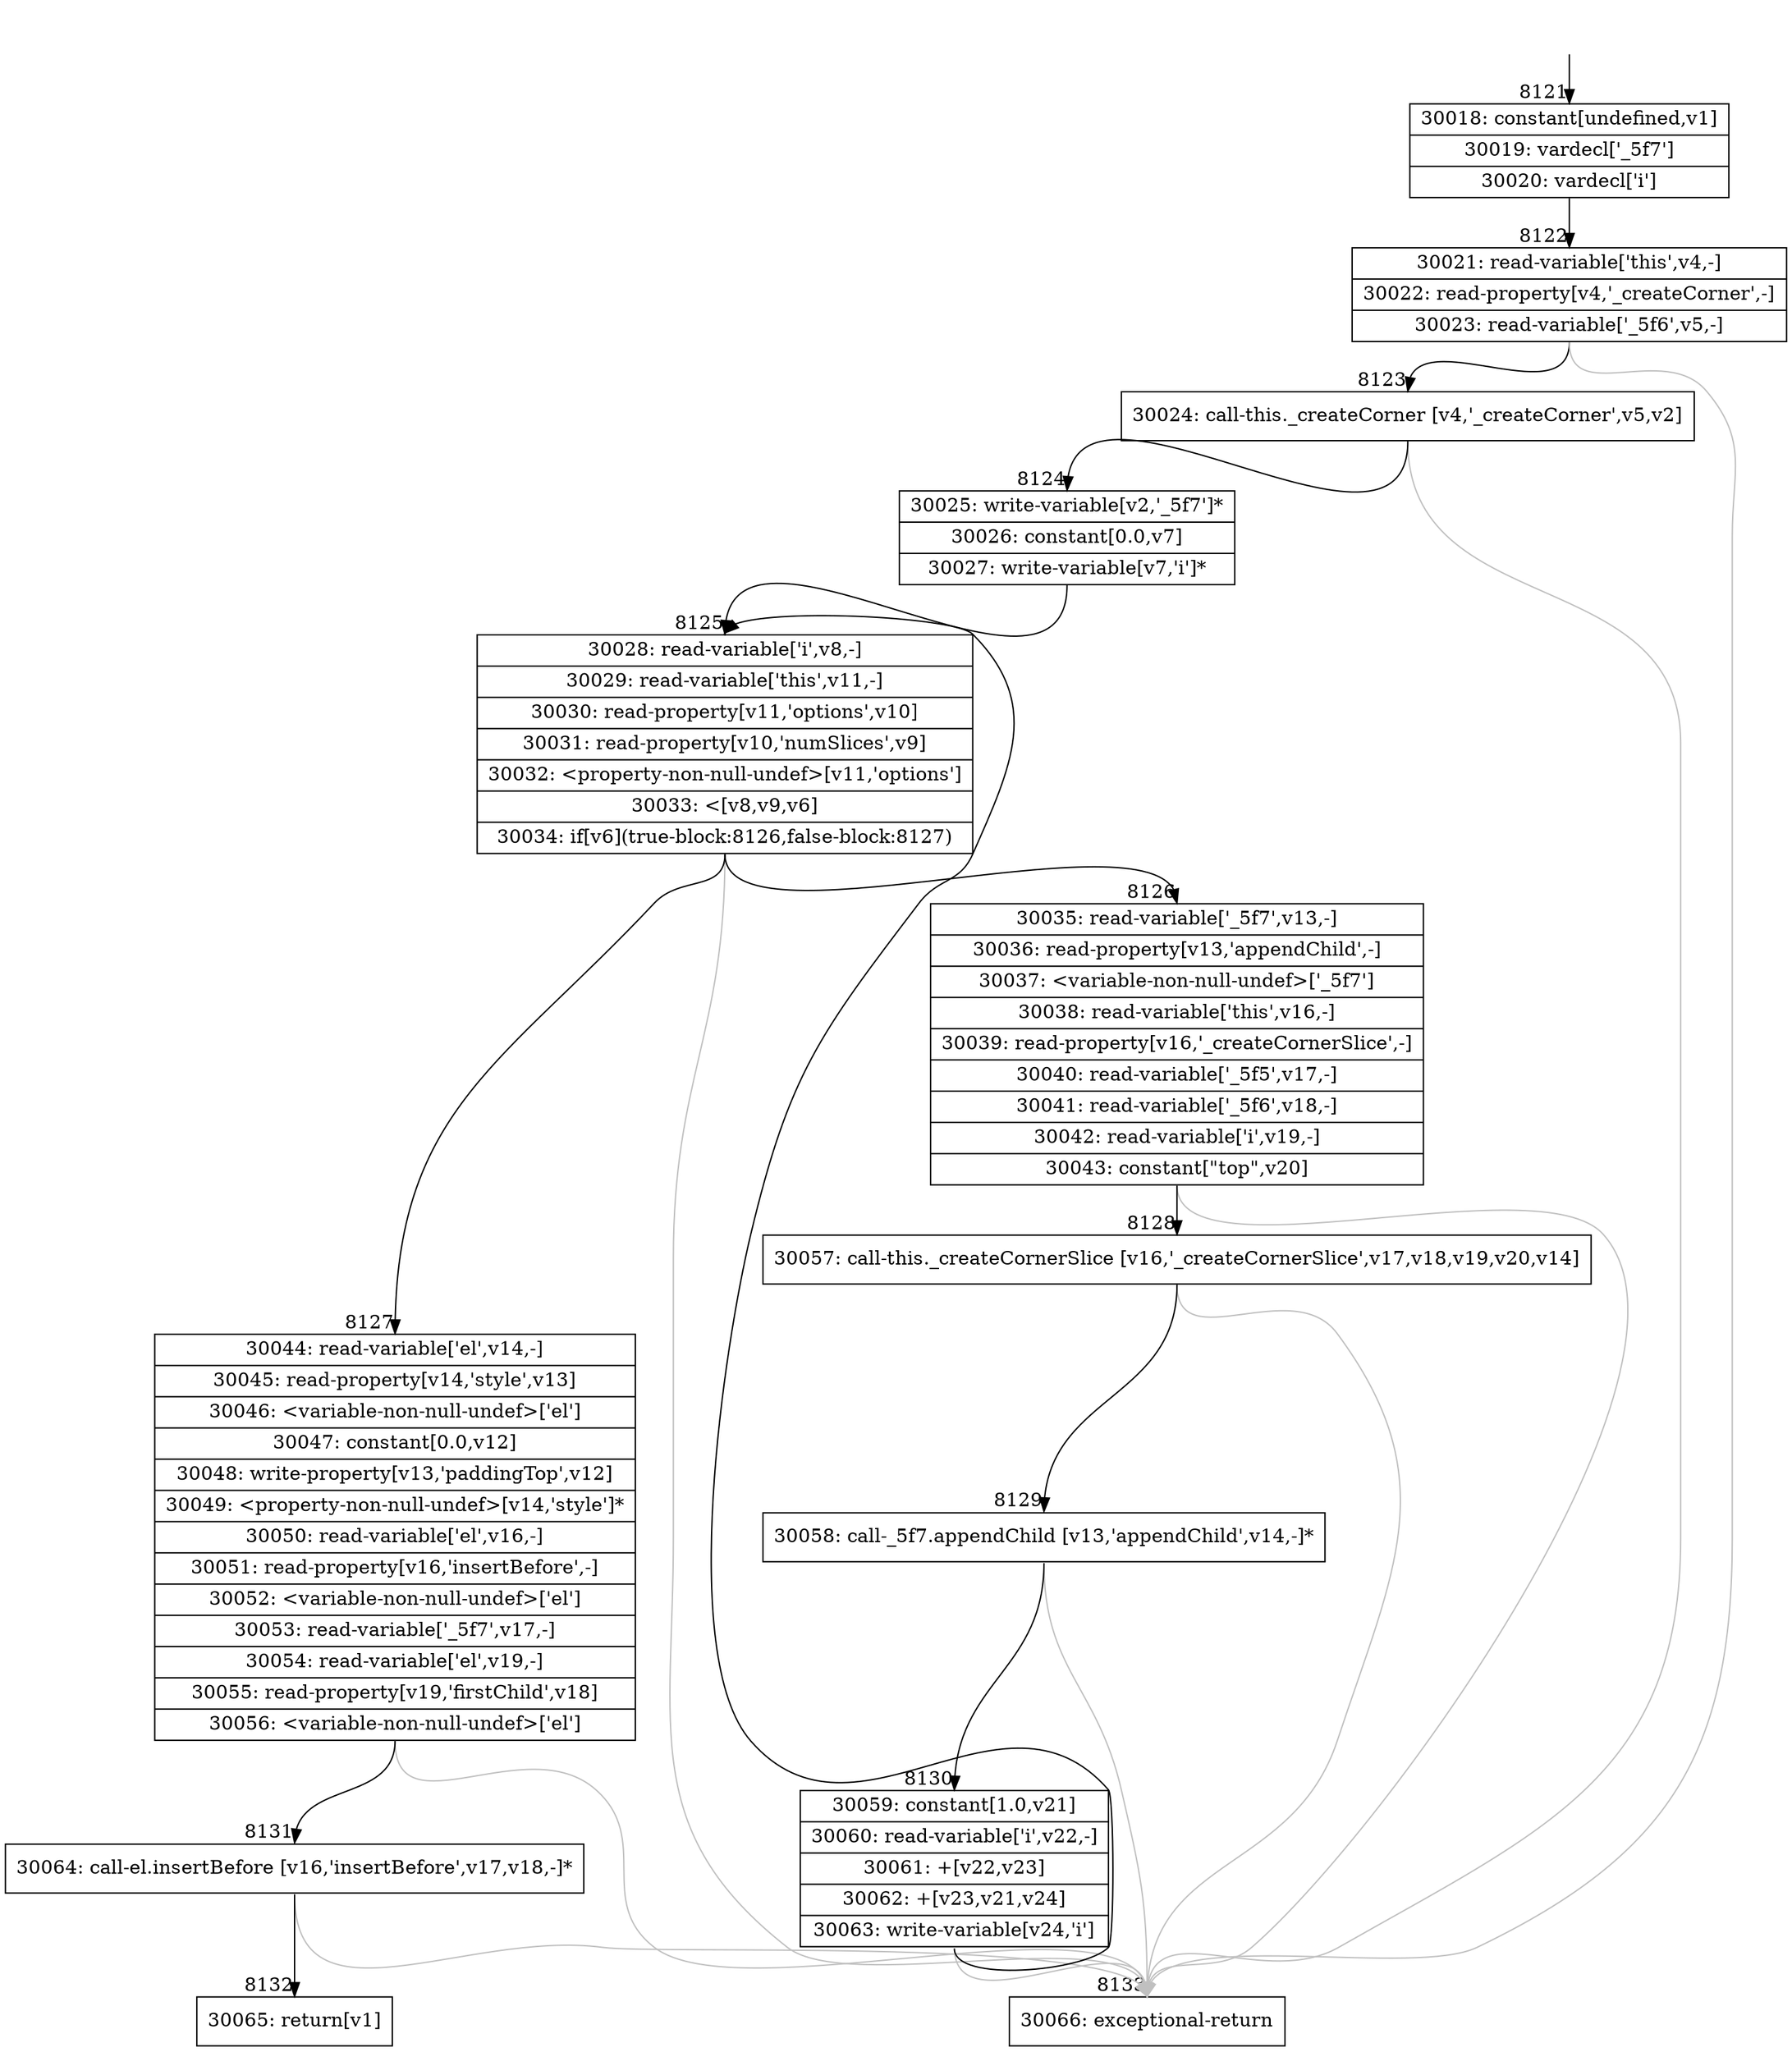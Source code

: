 digraph {
rankdir="TD"
BB_entry534[shape=none,label=""];
BB_entry534 -> BB8121 [tailport=s, headport=n, headlabel="    8121"]
BB8121 [shape=record label="{30018: constant[undefined,v1]|30019: vardecl['_5f7']|30020: vardecl['i']}" ] 
BB8121 -> BB8122 [tailport=s, headport=n, headlabel="      8122"]
BB8122 [shape=record label="{30021: read-variable['this',v4,-]|30022: read-property[v4,'_createCorner',-]|30023: read-variable['_5f6',v5,-]}" ] 
BB8122 -> BB8123 [tailport=s, headport=n, headlabel="      8123"]
BB8122 -> BB8133 [tailport=s, headport=n, color=gray, headlabel="      8133"]
BB8123 [shape=record label="{30024: call-this._createCorner [v4,'_createCorner',v5,v2]}" ] 
BB8123 -> BB8124 [tailport=s, headport=n, headlabel="      8124"]
BB8123 -> BB8133 [tailport=s, headport=n, color=gray]
BB8124 [shape=record label="{30025: write-variable[v2,'_5f7']*|30026: constant[0.0,v7]|30027: write-variable[v7,'i']*}" ] 
BB8124 -> BB8125 [tailport=s, headport=n, headlabel="      8125"]
BB8125 [shape=record label="{30028: read-variable['i',v8,-]|30029: read-variable['this',v11,-]|30030: read-property[v11,'options',v10]|30031: read-property[v10,'numSlices',v9]|30032: \<property-non-null-undef\>[v11,'options']|30033: \<[v8,v9,v6]|30034: if[v6](true-block:8126,false-block:8127)}" ] 
BB8125 -> BB8126 [tailport=s, headport=n, headlabel="      8126"]
BB8125 -> BB8127 [tailport=s, headport=n, headlabel="      8127"]
BB8125 -> BB8133 [tailport=s, headport=n, color=gray]
BB8126 [shape=record label="{30035: read-variable['_5f7',v13,-]|30036: read-property[v13,'appendChild',-]|30037: \<variable-non-null-undef\>['_5f7']|30038: read-variable['this',v16,-]|30039: read-property[v16,'_createCornerSlice',-]|30040: read-variable['_5f5',v17,-]|30041: read-variable['_5f6',v18,-]|30042: read-variable['i',v19,-]|30043: constant[\"top\",v20]}" ] 
BB8126 -> BB8128 [tailport=s, headport=n, headlabel="      8128"]
BB8126 -> BB8133 [tailport=s, headport=n, color=gray]
BB8127 [shape=record label="{30044: read-variable['el',v14,-]|30045: read-property[v14,'style',v13]|30046: \<variable-non-null-undef\>['el']|30047: constant[0.0,v12]|30048: write-property[v13,'paddingTop',v12]|30049: \<property-non-null-undef\>[v14,'style']*|30050: read-variable['el',v16,-]|30051: read-property[v16,'insertBefore',-]|30052: \<variable-non-null-undef\>['el']|30053: read-variable['_5f7',v17,-]|30054: read-variable['el',v19,-]|30055: read-property[v19,'firstChild',v18]|30056: \<variable-non-null-undef\>['el']}" ] 
BB8127 -> BB8131 [tailport=s, headport=n, headlabel="      8131"]
BB8127 -> BB8133 [tailport=s, headport=n, color=gray]
BB8128 [shape=record label="{30057: call-this._createCornerSlice [v16,'_createCornerSlice',v17,v18,v19,v20,v14]}" ] 
BB8128 -> BB8129 [tailport=s, headport=n, headlabel="      8129"]
BB8128 -> BB8133 [tailport=s, headport=n, color=gray]
BB8129 [shape=record label="{30058: call-_5f7.appendChild [v13,'appendChild',v14,-]*}" ] 
BB8129 -> BB8130 [tailport=s, headport=n, headlabel="      8130"]
BB8129 -> BB8133 [tailport=s, headport=n, color=gray]
BB8130 [shape=record label="{30059: constant[1.0,v21]|30060: read-variable['i',v22,-]|30061: +[v22,v23]|30062: +[v23,v21,v24]|30063: write-variable[v24,'i']}" ] 
BB8130 -> BB8125 [tailport=s, headport=n]
BB8130 -> BB8133 [tailport=s, headport=n, color=gray]
BB8131 [shape=record label="{30064: call-el.insertBefore [v16,'insertBefore',v17,v18,-]*}" ] 
BB8131 -> BB8132 [tailport=s, headport=n, headlabel="      8132"]
BB8131 -> BB8133 [tailport=s, headport=n, color=gray]
BB8132 [shape=record label="{30065: return[v1]}" ] 
BB8133 [shape=record label="{30066: exceptional-return}" ] 
//#$~ 5824
}
